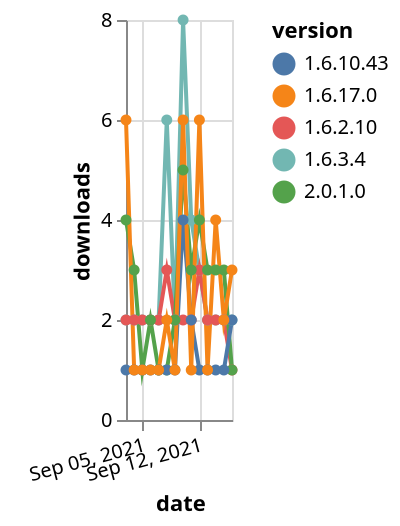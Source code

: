 {"$schema": "https://vega.github.io/schema/vega-lite/v5.json", "description": "A simple bar chart with embedded data.", "data": {"values": [{"date": "2021-09-03", "total": 2722, "delta": 2, "version": "1.6.3.4"}, {"date": "2021-09-04", "total": 2724, "delta": 2, "version": "1.6.3.4"}, {"date": "2021-09-05", "total": 2726, "delta": 2, "version": "1.6.3.4"}, {"date": "2021-09-06", "total": 2728, "delta": 2, "version": "1.6.3.4"}, {"date": "2021-09-07", "total": 2730, "delta": 2, "version": "1.6.3.4"}, {"date": "2021-09-08", "total": 2736, "delta": 6, "version": "1.6.3.4"}, {"date": "2021-09-09", "total": 2738, "delta": 2, "version": "1.6.3.4"}, {"date": "2021-09-10", "total": 2746, "delta": 8, "version": "1.6.3.4"}, {"date": "2021-09-11", "total": 2750, "delta": 4, "version": "1.6.3.4"}, {"date": "2021-09-12", "total": 2753, "delta": 3, "version": "1.6.3.4"}, {"date": "2021-09-13", "total": 2755, "delta": 2, "version": "1.6.3.4"}, {"date": "2021-09-14", "total": 2757, "delta": 2, "version": "1.6.3.4"}, {"date": "2021-09-15", "total": 2759, "delta": 2, "version": "1.6.3.4"}, {"date": "2021-09-16", "total": 2761, "delta": 2, "version": "1.6.3.4"}, {"date": "2021-09-03", "total": 2398, "delta": 2, "version": "1.6.2.10"}, {"date": "2021-09-04", "total": 2400, "delta": 2, "version": "1.6.2.10"}, {"date": "2021-09-05", "total": 2402, "delta": 2, "version": "1.6.2.10"}, {"date": "2021-09-06", "total": 2404, "delta": 2, "version": "1.6.2.10"}, {"date": "2021-09-07", "total": 2406, "delta": 2, "version": "1.6.2.10"}, {"date": "2021-09-08", "total": 2409, "delta": 3, "version": "1.6.2.10"}, {"date": "2021-09-09", "total": 2411, "delta": 2, "version": "1.6.2.10"}, {"date": "2021-09-10", "total": 2413, "delta": 2, "version": "1.6.2.10"}, {"date": "2021-09-11", "total": 2415, "delta": 2, "version": "1.6.2.10"}, {"date": "2021-09-12", "total": 2418, "delta": 3, "version": "1.6.2.10"}, {"date": "2021-09-13", "total": 2420, "delta": 2, "version": "1.6.2.10"}, {"date": "2021-09-14", "total": 2422, "delta": 2, "version": "1.6.2.10"}, {"date": "2021-09-15", "total": 2424, "delta": 2, "version": "1.6.2.10"}, {"date": "2021-09-16", "total": 2425, "delta": 1, "version": "1.6.2.10"}, {"date": "2021-09-03", "total": 288, "delta": 4, "version": "2.0.1.0"}, {"date": "2021-09-04", "total": 291, "delta": 3, "version": "2.0.1.0"}, {"date": "2021-09-05", "total": 292, "delta": 1, "version": "2.0.1.0"}, {"date": "2021-09-06", "total": 294, "delta": 2, "version": "2.0.1.0"}, {"date": "2021-09-07", "total": 295, "delta": 1, "version": "2.0.1.0"}, {"date": "2021-09-08", "total": 296, "delta": 1, "version": "2.0.1.0"}, {"date": "2021-09-09", "total": 298, "delta": 2, "version": "2.0.1.0"}, {"date": "2021-09-10", "total": 303, "delta": 5, "version": "2.0.1.0"}, {"date": "2021-09-11", "total": 306, "delta": 3, "version": "2.0.1.0"}, {"date": "2021-09-12", "total": 310, "delta": 4, "version": "2.0.1.0"}, {"date": "2021-09-13", "total": 313, "delta": 3, "version": "2.0.1.0"}, {"date": "2021-09-14", "total": 316, "delta": 3, "version": "2.0.1.0"}, {"date": "2021-09-15", "total": 319, "delta": 3, "version": "2.0.1.0"}, {"date": "2021-09-16", "total": 320, "delta": 1, "version": "2.0.1.0"}, {"date": "2021-09-03", "total": 1451, "delta": 1, "version": "1.6.10.43"}, {"date": "2021-09-04", "total": 1452, "delta": 1, "version": "1.6.10.43"}, {"date": "2021-09-05", "total": 1453, "delta": 1, "version": "1.6.10.43"}, {"date": "2021-09-06", "total": 1454, "delta": 1, "version": "1.6.10.43"}, {"date": "2021-09-07", "total": 1455, "delta": 1, "version": "1.6.10.43"}, {"date": "2021-09-08", "total": 1456, "delta": 1, "version": "1.6.10.43"}, {"date": "2021-09-09", "total": 1457, "delta": 1, "version": "1.6.10.43"}, {"date": "2021-09-10", "total": 1461, "delta": 4, "version": "1.6.10.43"}, {"date": "2021-09-11", "total": 1463, "delta": 2, "version": "1.6.10.43"}, {"date": "2021-09-12", "total": 1464, "delta": 1, "version": "1.6.10.43"}, {"date": "2021-09-13", "total": 1465, "delta": 1, "version": "1.6.10.43"}, {"date": "2021-09-14", "total": 1466, "delta": 1, "version": "1.6.10.43"}, {"date": "2021-09-15", "total": 1467, "delta": 1, "version": "1.6.10.43"}, {"date": "2021-09-16", "total": 1469, "delta": 2, "version": "1.6.10.43"}, {"date": "2021-09-03", "total": 388, "delta": 6, "version": "1.6.17.0"}, {"date": "2021-09-04", "total": 389, "delta": 1, "version": "1.6.17.0"}, {"date": "2021-09-05", "total": 390, "delta": 1, "version": "1.6.17.0"}, {"date": "2021-09-06", "total": 391, "delta": 1, "version": "1.6.17.0"}, {"date": "2021-09-07", "total": 392, "delta": 1, "version": "1.6.17.0"}, {"date": "2021-09-08", "total": 394, "delta": 2, "version": "1.6.17.0"}, {"date": "2021-09-09", "total": 395, "delta": 1, "version": "1.6.17.0"}, {"date": "2021-09-10", "total": 401, "delta": 6, "version": "1.6.17.0"}, {"date": "2021-09-11", "total": 402, "delta": 1, "version": "1.6.17.0"}, {"date": "2021-09-12", "total": 408, "delta": 6, "version": "1.6.17.0"}, {"date": "2021-09-13", "total": 409, "delta": 1, "version": "1.6.17.0"}, {"date": "2021-09-14", "total": 413, "delta": 4, "version": "1.6.17.0"}, {"date": "2021-09-15", "total": 415, "delta": 2, "version": "1.6.17.0"}, {"date": "2021-09-16", "total": 418, "delta": 3, "version": "1.6.17.0"}]}, "width": "container", "mark": {"type": "line", "point": {"filled": true}}, "encoding": {"x": {"field": "date", "type": "temporal", "timeUnit": "yearmonthdate", "title": "date", "axis": {"labelAngle": -15}}, "y": {"field": "delta", "type": "quantitative", "title": "downloads"}, "color": {"field": "version", "type": "nominal"}, "tooltip": {"field": "delta"}}}